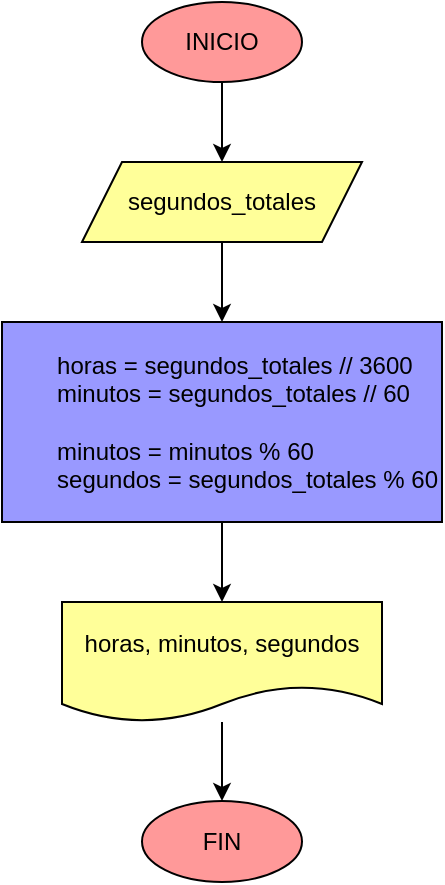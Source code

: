 <mxfile>
    <diagram id="ODnsFE9jmtzW_h269gR5" name="Página-1">
        <mxGraphModel dx="650" dy="516" grid="1" gridSize="10" guides="1" tooltips="1" connect="1" arrows="1" fold="1" page="1" pageScale="1" pageWidth="827" pageHeight="1169" math="0" shadow="0">
            <root>
                <mxCell id="0"/>
                <mxCell id="1" parent="0"/>
                <mxCell id="4" value="" style="edgeStyle=none;html=1;strokeColor=#000000;fontColor=#000000;sketch=0;" parent="1" source="2" target="3" edge="1">
                    <mxGeometry relative="1" as="geometry"/>
                </mxCell>
                <mxCell id="2" value="INICIO" style="ellipse;whiteSpace=wrap;html=1;fillColor=#FF9999;fontColor=#000000;strokeColor=#000000;" parent="1" vertex="1">
                    <mxGeometry x="200" y="80" width="80" height="40" as="geometry"/>
                </mxCell>
                <mxCell id="6" value="" style="edgeStyle=none;html=1;strokeColor=#000000;fontColor=#000000;sketch=0;" parent="1" source="3" target="5" edge="1">
                    <mxGeometry relative="1" as="geometry"/>
                </mxCell>
                <mxCell id="3" value="segundos_totales" style="shape=parallelogram;perimeter=parallelogramPerimeter;whiteSpace=wrap;html=1;fixedSize=1;fillColor=#FFFF99;fontColor=#000000;strokeColor=#000000;" parent="1" vertex="1">
                    <mxGeometry x="170" y="160" width="140" height="40" as="geometry"/>
                </mxCell>
                <mxCell id="5" value="&lt;div style=&quot;text-align: justify&quot;&gt;horas = segundos_totales // 3600&lt;/div&gt;&lt;div style=&quot;text-align: justify&quot;&gt;minutos = segundos_totales // 60&lt;/div&gt;&lt;div style=&quot;text-align: justify&quot;&gt;&lt;br&gt;&lt;/div&gt;&lt;div style=&quot;text-align: justify&quot;&gt;minutos = minutos % 60&lt;/div&gt;&lt;div style=&quot;text-align: justify&quot;&gt;segundos = segundos_totales % 60&lt;/div&gt;" style="whiteSpace=wrap;html=1;fillColor=#9999FF;fontColor=#000000;strokeColor=#000000;align=right;" parent="1" vertex="1">
                    <mxGeometry x="130" y="240" width="220" height="100" as="geometry"/>
                </mxCell>
                <mxCell id="11" value="" style="edgeStyle=none;html=1;strokeColor=#000000;fontColor=#000000;sketch=0;" parent="1" source="8" target="10" edge="1">
                    <mxGeometry relative="1" as="geometry"/>
                </mxCell>
                <mxCell id="8" value="horas, minutos, segundos" style="shape=document;whiteSpace=wrap;html=1;boundedLbl=1;fillColor=#FFFF99;fontColor=#000000;strokeColor=#000000;" parent="1" vertex="1">
                    <mxGeometry x="160" y="380" width="160" height="60" as="geometry"/>
                </mxCell>
                <mxCell id="10" value="FIN" style="ellipse;whiteSpace=wrap;html=1;fillColor=#FF9999;fontColor=#000000;strokeColor=#000000;" parent="1" vertex="1">
                    <mxGeometry x="200" y="479.5" width="80" height="40.5" as="geometry"/>
                </mxCell>
                <mxCell id="14" style="edgeStyle=none;html=1;entryX=0.5;entryY=0;entryDx=0;entryDy=0;strokeColor=#000000;fontColor=#000000;sketch=0;" parent="1" target="8" edge="1">
                    <mxGeometry relative="1" as="geometry">
                        <mxPoint x="240" y="340" as="sourcePoint"/>
                    </mxGeometry>
                </mxCell>
            </root>
        </mxGraphModel>
    </diagram>
</mxfile>